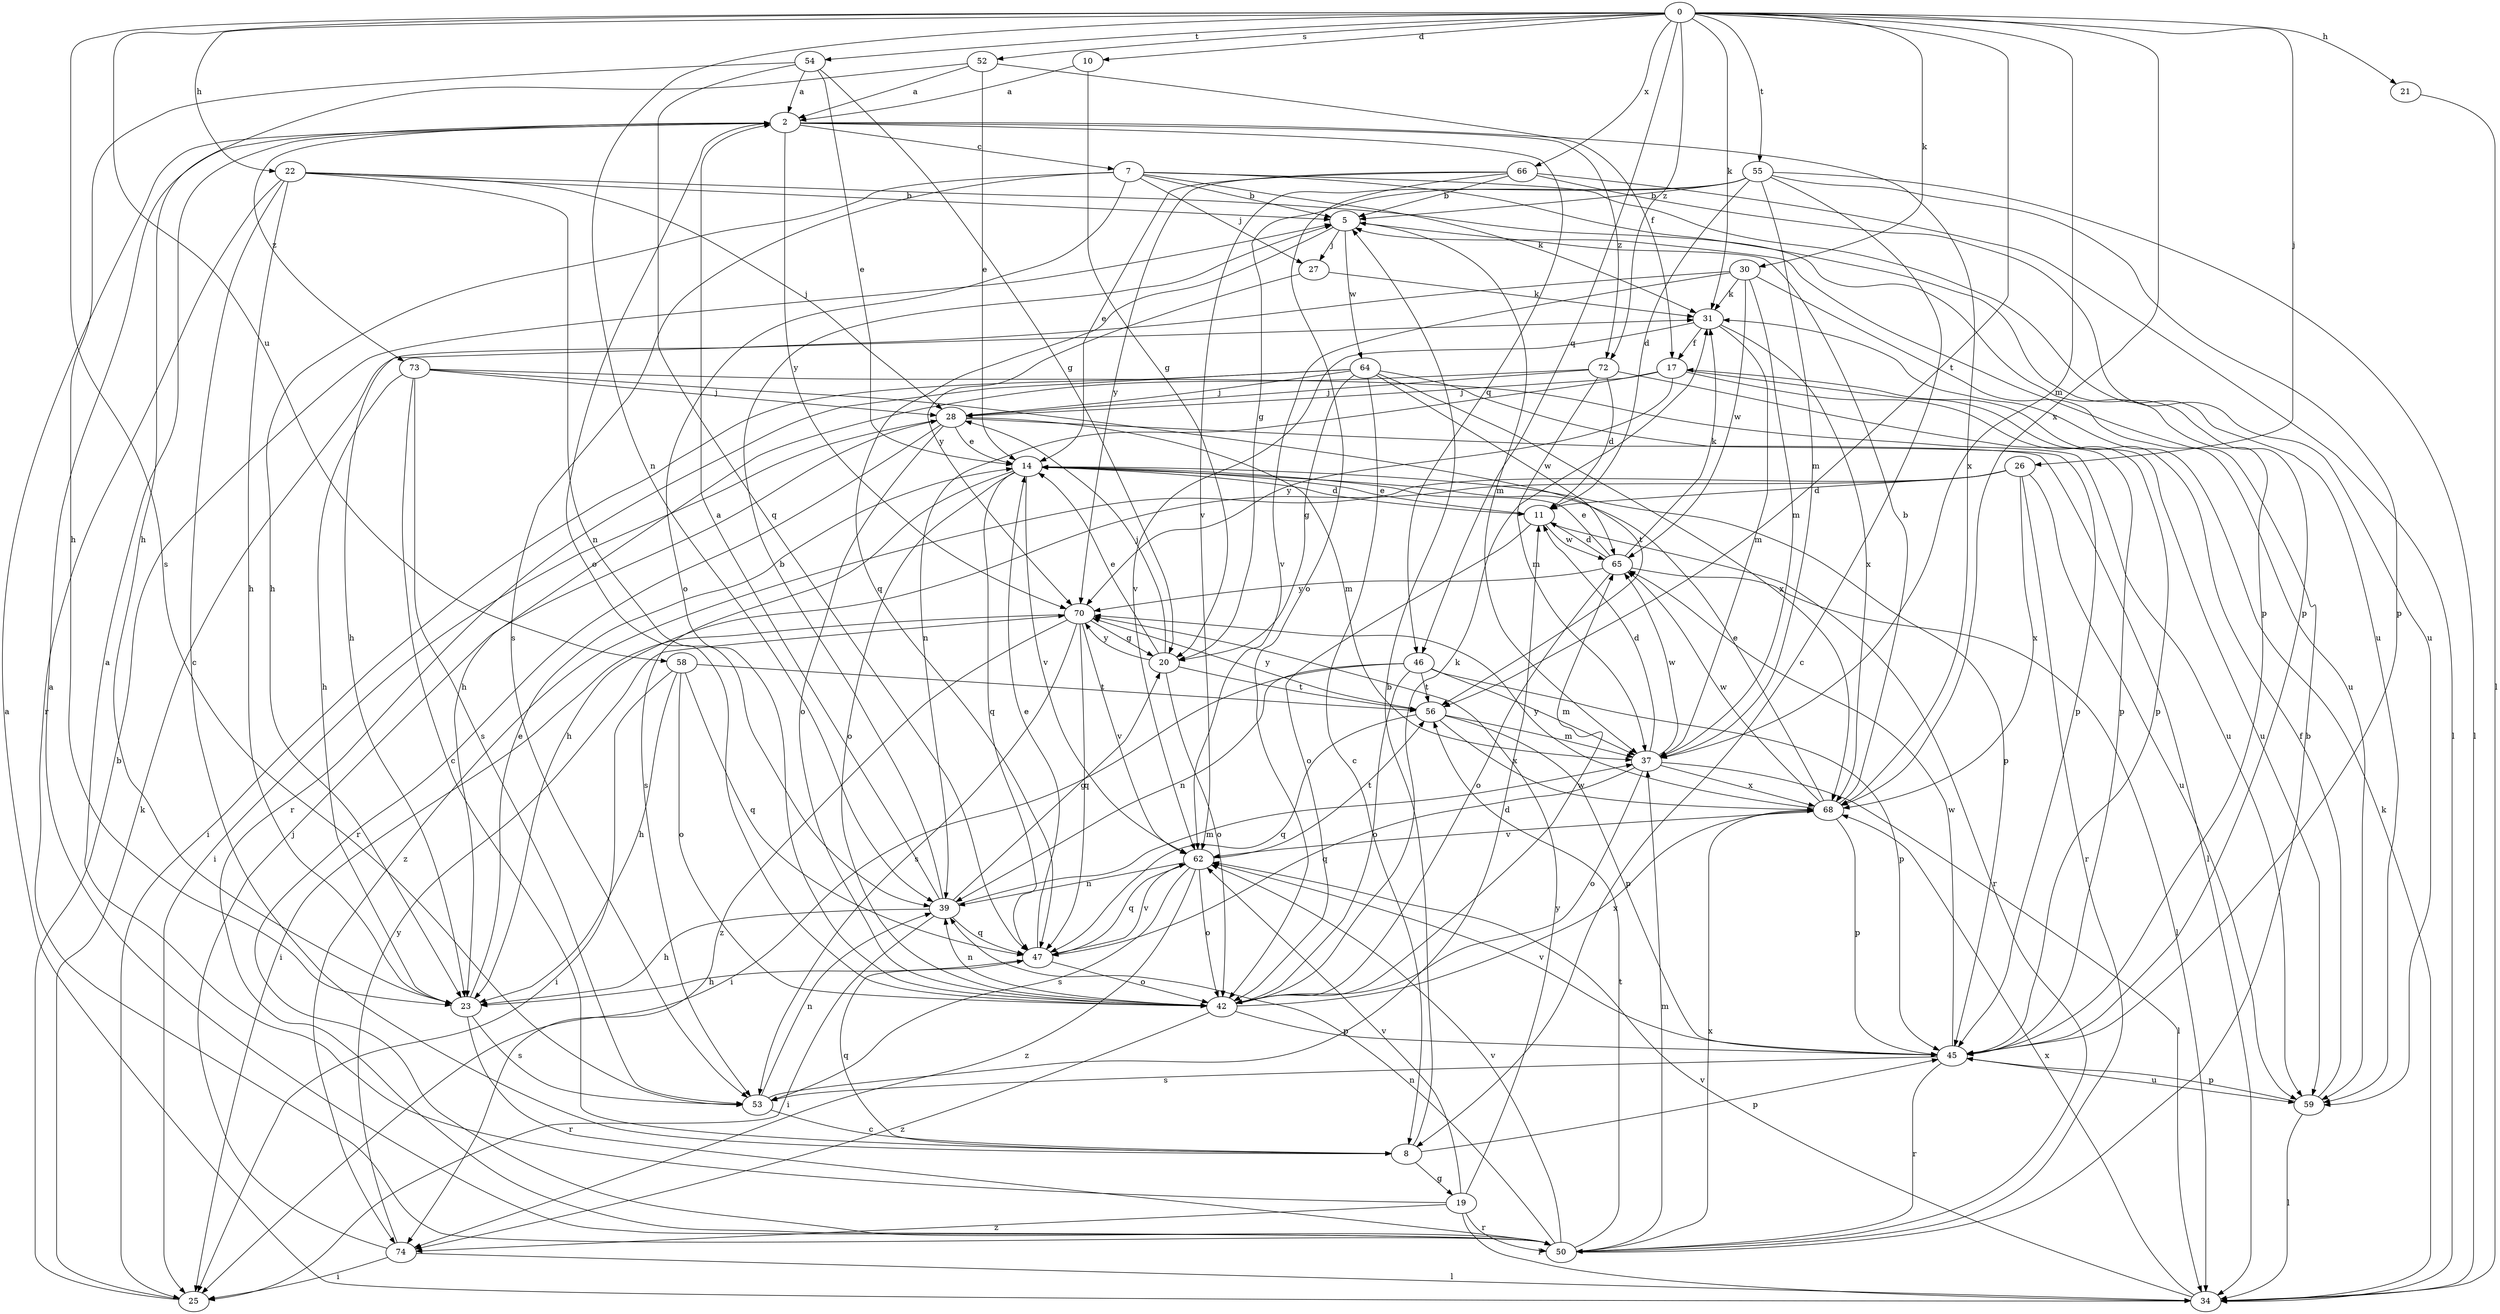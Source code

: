 strict digraph  {
0;
2;
5;
7;
8;
10;
11;
14;
17;
19;
20;
21;
22;
23;
25;
26;
27;
28;
30;
31;
34;
37;
39;
42;
45;
46;
47;
50;
52;
53;
54;
55;
56;
58;
59;
62;
64;
65;
66;
68;
70;
72;
73;
74;
0 -> 10  [label=d];
0 -> 21  [label=h];
0 -> 22  [label=h];
0 -> 26  [label=j];
0 -> 30  [label=k];
0 -> 31  [label=k];
0 -> 37  [label=m];
0 -> 39  [label=n];
0 -> 46  [label=q];
0 -> 52  [label=s];
0 -> 53  [label=s];
0 -> 54  [label=t];
0 -> 55  [label=t];
0 -> 56  [label=t];
0 -> 58  [label=u];
0 -> 66  [label=x];
0 -> 68  [label=x];
0 -> 72  [label=z];
2 -> 7  [label=c];
2 -> 42  [label=o];
2 -> 46  [label=q];
2 -> 68  [label=x];
2 -> 70  [label=y];
2 -> 72  [label=z];
2 -> 73  [label=z];
5 -> 27  [label=j];
5 -> 37  [label=m];
5 -> 47  [label=q];
5 -> 64  [label=w];
7 -> 5  [label=b];
7 -> 23  [label=h];
7 -> 27  [label=j];
7 -> 31  [label=k];
7 -> 42  [label=o];
7 -> 45  [label=p];
7 -> 53  [label=s];
7 -> 59  [label=u];
8 -> 5  [label=b];
8 -> 19  [label=g];
8 -> 45  [label=p];
8 -> 47  [label=q];
10 -> 2  [label=a];
10 -> 20  [label=g];
11 -> 14  [label=e];
11 -> 42  [label=o];
11 -> 50  [label=r];
11 -> 65  [label=w];
14 -> 11  [label=d];
14 -> 42  [label=o];
14 -> 45  [label=p];
14 -> 47  [label=q];
14 -> 53  [label=s];
14 -> 62  [label=v];
17 -> 28  [label=j];
17 -> 39  [label=n];
17 -> 45  [label=p];
17 -> 59  [label=u];
17 -> 70  [label=y];
19 -> 2  [label=a];
19 -> 34  [label=l];
19 -> 50  [label=r];
19 -> 62  [label=v];
19 -> 70  [label=y];
19 -> 74  [label=z];
20 -> 14  [label=e];
20 -> 28  [label=j];
20 -> 42  [label=o];
20 -> 56  [label=t];
20 -> 70  [label=y];
21 -> 34  [label=l];
22 -> 5  [label=b];
22 -> 8  [label=c];
22 -> 23  [label=h];
22 -> 28  [label=j];
22 -> 39  [label=n];
22 -> 45  [label=p];
22 -> 50  [label=r];
23 -> 14  [label=e];
23 -> 50  [label=r];
23 -> 53  [label=s];
25 -> 5  [label=b];
25 -> 31  [label=k];
26 -> 11  [label=d];
26 -> 23  [label=h];
26 -> 50  [label=r];
26 -> 59  [label=u];
26 -> 68  [label=x];
26 -> 74  [label=z];
27 -> 31  [label=k];
27 -> 70  [label=y];
28 -> 14  [label=e];
28 -> 25  [label=i];
28 -> 34  [label=l];
28 -> 37  [label=m];
28 -> 42  [label=o];
28 -> 50  [label=r];
30 -> 23  [label=h];
30 -> 31  [label=k];
30 -> 37  [label=m];
30 -> 59  [label=u];
30 -> 62  [label=v];
30 -> 65  [label=w];
31 -> 17  [label=f];
31 -> 37  [label=m];
31 -> 62  [label=v];
31 -> 68  [label=x];
34 -> 2  [label=a];
34 -> 31  [label=k];
34 -> 62  [label=v];
34 -> 68  [label=x];
37 -> 11  [label=d];
37 -> 34  [label=l];
37 -> 42  [label=o];
37 -> 47  [label=q];
37 -> 65  [label=w];
37 -> 68  [label=x];
39 -> 2  [label=a];
39 -> 5  [label=b];
39 -> 20  [label=g];
39 -> 23  [label=h];
39 -> 25  [label=i];
39 -> 37  [label=m];
39 -> 47  [label=q];
42 -> 31  [label=k];
42 -> 39  [label=n];
42 -> 45  [label=p];
42 -> 65  [label=w];
42 -> 68  [label=x];
42 -> 74  [label=z];
45 -> 50  [label=r];
45 -> 53  [label=s];
45 -> 59  [label=u];
45 -> 62  [label=v];
45 -> 65  [label=w];
46 -> 25  [label=i];
46 -> 37  [label=m];
46 -> 39  [label=n];
46 -> 42  [label=o];
46 -> 45  [label=p];
46 -> 56  [label=t];
47 -> 14  [label=e];
47 -> 23  [label=h];
47 -> 42  [label=o];
47 -> 62  [label=v];
50 -> 2  [label=a];
50 -> 5  [label=b];
50 -> 37  [label=m];
50 -> 39  [label=n];
50 -> 56  [label=t];
50 -> 62  [label=v];
50 -> 68  [label=x];
52 -> 2  [label=a];
52 -> 14  [label=e];
52 -> 17  [label=f];
52 -> 23  [label=h];
53 -> 8  [label=c];
53 -> 11  [label=d];
53 -> 39  [label=n];
54 -> 2  [label=a];
54 -> 14  [label=e];
54 -> 20  [label=g];
54 -> 23  [label=h];
54 -> 47  [label=q];
55 -> 5  [label=b];
55 -> 8  [label=c];
55 -> 11  [label=d];
55 -> 20  [label=g];
55 -> 34  [label=l];
55 -> 37  [label=m];
55 -> 45  [label=p];
55 -> 62  [label=v];
56 -> 37  [label=m];
56 -> 45  [label=p];
56 -> 47  [label=q];
56 -> 68  [label=x];
56 -> 70  [label=y];
58 -> 23  [label=h];
58 -> 25  [label=i];
58 -> 42  [label=o];
58 -> 47  [label=q];
58 -> 56  [label=t];
59 -> 17  [label=f];
59 -> 34  [label=l];
59 -> 45  [label=p];
62 -> 39  [label=n];
62 -> 42  [label=o];
62 -> 47  [label=q];
62 -> 53  [label=s];
62 -> 56  [label=t];
62 -> 74  [label=z];
64 -> 8  [label=c];
64 -> 20  [label=g];
64 -> 25  [label=i];
64 -> 28  [label=j];
64 -> 45  [label=p];
64 -> 50  [label=r];
64 -> 65  [label=w];
64 -> 68  [label=x];
65 -> 11  [label=d];
65 -> 14  [label=e];
65 -> 31  [label=k];
65 -> 34  [label=l];
65 -> 42  [label=o];
65 -> 70  [label=y];
66 -> 5  [label=b];
66 -> 14  [label=e];
66 -> 34  [label=l];
66 -> 42  [label=o];
66 -> 59  [label=u];
66 -> 70  [label=y];
68 -> 5  [label=b];
68 -> 14  [label=e];
68 -> 45  [label=p];
68 -> 62  [label=v];
68 -> 65  [label=w];
68 -> 70  [label=y];
70 -> 20  [label=g];
70 -> 25  [label=i];
70 -> 47  [label=q];
70 -> 53  [label=s];
70 -> 62  [label=v];
70 -> 74  [label=z];
72 -> 11  [label=d];
72 -> 23  [label=h];
72 -> 28  [label=j];
72 -> 37  [label=m];
72 -> 45  [label=p];
73 -> 8  [label=c];
73 -> 23  [label=h];
73 -> 28  [label=j];
73 -> 53  [label=s];
73 -> 56  [label=t];
73 -> 59  [label=u];
74 -> 25  [label=i];
74 -> 28  [label=j];
74 -> 34  [label=l];
74 -> 70  [label=y];
}
